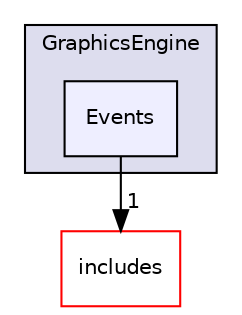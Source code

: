 digraph "src/GraphicsEngine/Events" {
  compound=true
  node [ fontsize="10", fontname="Helvetica"];
  edge [ labelfontsize="10", labelfontname="Helvetica"];
  subgraph clusterdir_6c3378f4b78899911c1a37ea233d60e2 {
    graph [ bgcolor="#ddddee", pencolor="black", label="GraphicsEngine" fontname="Helvetica", fontsize="10", URL="dir_6c3378f4b78899911c1a37ea233d60e2.html"]
  dir_00b5888cde4fd90dcced895739ed1882 [shape=box, label="Events", style="filled", fillcolor="#eeeeff", pencolor="black", URL="dir_00b5888cde4fd90dcced895739ed1882.html"];
  }
  dir_09e761304027c904456130627fd4dcf5 [shape=box label="includes" fillcolor="white" style="filled" color="red" URL="dir_09e761304027c904456130627fd4dcf5.html"];
  dir_00b5888cde4fd90dcced895739ed1882->dir_09e761304027c904456130627fd4dcf5 [headlabel="1", labeldistance=1.5 headhref="dir_000014_000000.html"];
}

